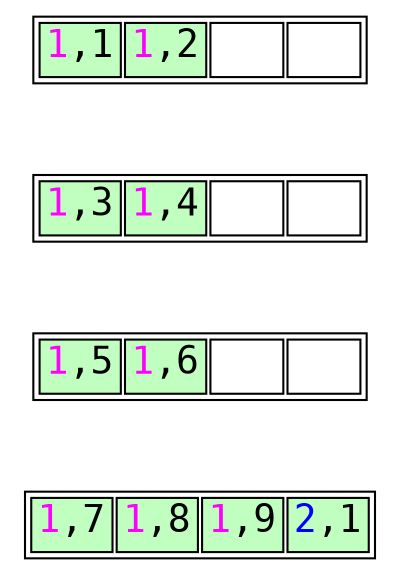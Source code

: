 // Example B-Tree graph
//
// Breadth-first order
//
// Start from root, go left to right
//
// Workflow:
//
// $ dot -T svg btree.dot -o btree.svg;

digraph nbtree {
graph [fontname = "monospace"];
node [shape = none,height=.1,fontname = "monospace",fontsize=18];
// Level 0 (leaf level)
leafnode_2[ label=<<table width="140">
                    <tr>
                        <td bgcolor='darkseagreen1' port="t2" width="35"><font color="magenta">1</font>,1</td>
                        <td bgcolor='darkseagreen1' port="t3" width="35"><font color="magenta">1</font>,2</td>
                        <td bgcolor='white' port="t3" width="35"></td>
                        <td bgcolor='white' port="t3" width="35"></td>
                    </tr>
                </table>
               >
        ];
edge[style=invis];
"leafnode_2" -> "leafnode_3"
leafnode_3[ label=<<table width="140">
                    <tr>
                        <td bgcolor='darkseagreen1' port="t4" width="35"><font color="magenta">1</font>,3</td>
                        <td bgcolor='darkseagreen1' port="t4" width="35"><font color="magenta">1</font>,4</td>
                        <td bgcolor='white' port="t3" width="35"></td>
                        <td bgcolor='white' port="t3" width="35"></td>
                    </tr>
                </table>
               >
        ];
edge[style=invis];
"leafnode_3" -> "leafnode_4"
leafnode_4[ label=<<table width="140">
                    <tr>
                        <td bgcolor='darkseagreen1' port="t4" width="35"><font color="magenta">1</font>,5</td>
                        <td bgcolor='darkseagreen1' port="t4" width="35"><font color="magenta">1</font>,6</td>
                        <td bgcolor='white' port="t3" width="35"></td>
                        <td bgcolor='white' port="t3" width="35"></td>
                    </tr>
                </table>
               >
        ];
edge[style=invis];
"leafnode_4" -> "leafnode_5"
leafnode_5[ label=<<table width="140">
                    <tr>
                        <td bgcolor='darkseagreen1' port="t4" width="35"><font color="magenta">1</font>,7</td>
                        <td bgcolor='darkseagreen1' port="t4" width="35"><font color="magenta">1</font>,8</td>
                        <td bgcolor='darkseagreen1' port="t4" width="35"><font color="magenta">1</font>,9</td>
                        <td bgcolor='darkseagreen1' port="t4" width="35"><font color="blue">2</font>,1</td>
                    </tr>
                </table>
               >
        ];
//Force alignment from root to internal to leaf levels:
//edge[style=invis];
//"rootnode":d1 -> "leafnode_2":t2
}
